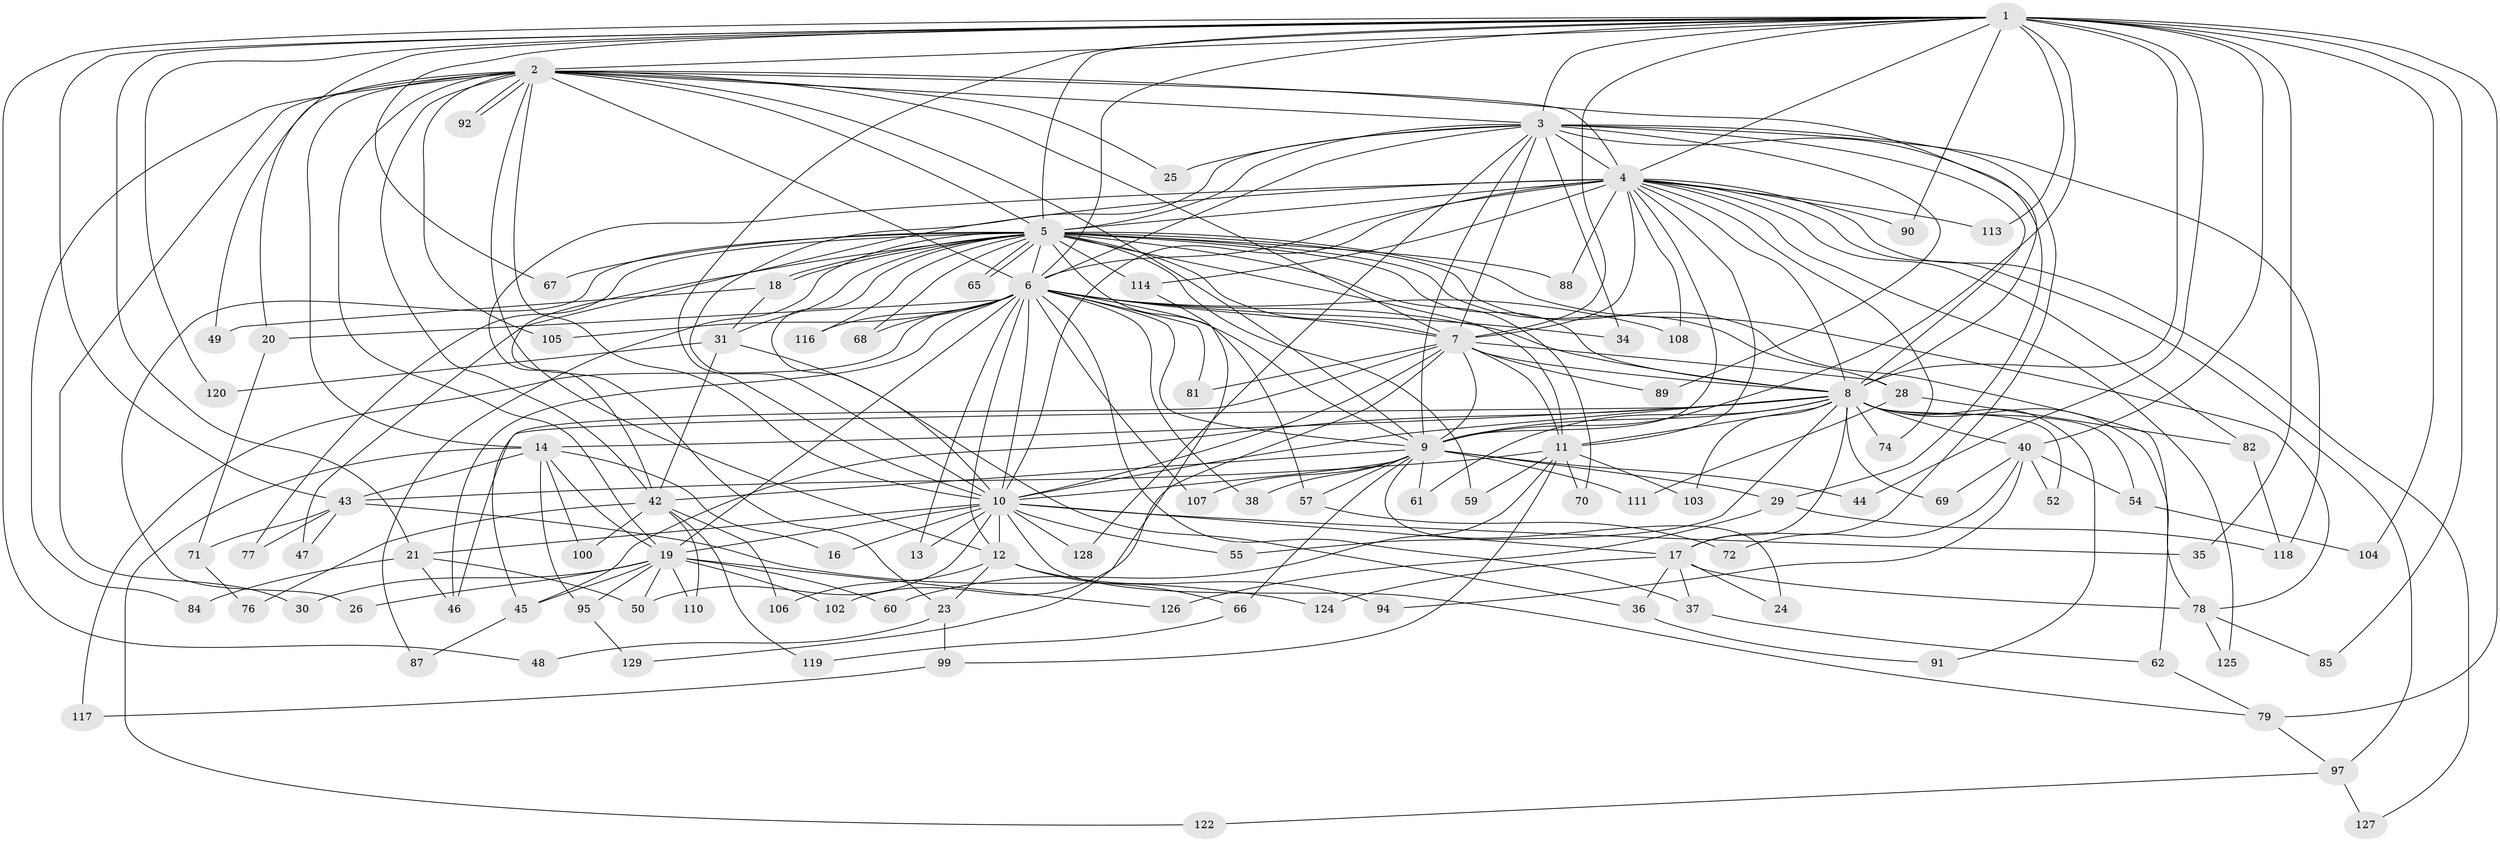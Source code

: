 // original degree distribution, {27: 0.007751937984496124, 21: 0.031007751937984496, 18: 0.007751937984496124, 25: 0.007751937984496124, 30: 0.007751937984496124, 24: 0.007751937984496124, 16: 0.007751937984496124, 6: 0.023255813953488372, 4: 0.08527131782945736, 2: 0.6046511627906976, 8: 0.023255813953488372, 5: 0.023255813953488372, 13: 0.007751937984496124, 3: 0.13178294573643412, 7: 0.023255813953488372}
// Generated by graph-tools (version 1.1) at 2025/10/02/27/25 16:10:57]
// undirected, 102 vertices, 244 edges
graph export_dot {
graph [start="1"]
  node [color=gray90,style=filled];
  1 [super="+112"];
  2 [super="+51"];
  3 [super="+109"];
  4 [super="+56"];
  5 [super="+22"];
  6 [super="+32"];
  7 [super="+115"];
  8 [super="+39"];
  9 [super="+75"];
  10 [super="+64"];
  11 [super="+33"];
  12 [super="+15"];
  13;
  14 [super="+27"];
  16;
  17 [super="+41"];
  18;
  19 [super="+93"];
  20;
  21 [super="+63"];
  23;
  24;
  25;
  26;
  28;
  29;
  30;
  31 [super="+96"];
  34;
  35;
  36;
  37;
  38;
  40 [super="+53"];
  42 [super="+58"];
  43 [super="+83"];
  44;
  45 [super="+101"];
  46;
  47;
  48;
  49;
  50 [super="+73"];
  52;
  54;
  55;
  57;
  59;
  60;
  61;
  62;
  65;
  66 [super="+98"];
  67;
  68;
  69;
  70;
  71;
  72;
  74;
  76;
  77;
  78 [super="+86"];
  79 [super="+80"];
  81;
  82 [super="+123"];
  84;
  85;
  87;
  88 [super="+121"];
  89;
  90;
  91;
  92;
  94;
  95;
  97;
  99;
  100;
  102;
  103;
  104;
  105;
  106;
  107;
  108;
  110;
  111;
  113;
  114;
  116;
  117;
  118;
  119;
  120;
  122;
  124;
  125;
  126;
  127;
  128;
  129;
  1 -- 2;
  1 -- 3 [weight=2];
  1 -- 4;
  1 -- 5;
  1 -- 6;
  1 -- 7;
  1 -- 8 [weight=2];
  1 -- 9 [weight=2];
  1 -- 10;
  1 -- 21;
  1 -- 35;
  1 -- 40 [weight=2];
  1 -- 43;
  1 -- 44;
  1 -- 48;
  1 -- 49;
  1 -- 67;
  1 -- 85;
  1 -- 90;
  1 -- 104;
  1 -- 113;
  1 -- 120;
  1 -- 79;
  2 -- 3;
  2 -- 4;
  2 -- 5;
  2 -- 6 [weight=2];
  2 -- 7;
  2 -- 8;
  2 -- 9;
  2 -- 10;
  2 -- 12;
  2 -- 14;
  2 -- 19;
  2 -- 20;
  2 -- 25;
  2 -- 30;
  2 -- 84;
  2 -- 92;
  2 -- 92;
  2 -- 105;
  2 -- 42;
  3 -- 4;
  3 -- 5;
  3 -- 6;
  3 -- 7;
  3 -- 8 [weight=2];
  3 -- 9;
  3 -- 10;
  3 -- 17;
  3 -- 25;
  3 -- 29;
  3 -- 34;
  3 -- 89;
  3 -- 118;
  3 -- 128;
  4 -- 5 [weight=2];
  4 -- 6 [weight=2];
  4 -- 7 [weight=2];
  4 -- 8;
  4 -- 9;
  4 -- 10;
  4 -- 11;
  4 -- 23;
  4 -- 42;
  4 -- 74;
  4 -- 82;
  4 -- 88;
  4 -- 90;
  4 -- 97;
  4 -- 108;
  4 -- 113;
  4 -- 114;
  4 -- 125;
  4 -- 127;
  5 -- 6;
  5 -- 7;
  5 -- 8;
  5 -- 9;
  5 -- 10;
  5 -- 11;
  5 -- 18;
  5 -- 18;
  5 -- 26;
  5 -- 28;
  5 -- 31;
  5 -- 47;
  5 -- 59;
  5 -- 62;
  5 -- 65;
  5 -- 65;
  5 -- 67;
  5 -- 68;
  5 -- 70;
  5 -- 77;
  5 -- 78;
  5 -- 88 [weight=2];
  5 -- 114;
  5 -- 116;
  5 -- 87;
  6 -- 7;
  6 -- 8;
  6 -- 9;
  6 -- 10 [weight=2];
  6 -- 13;
  6 -- 19;
  6 -- 20;
  6 -- 38;
  6 -- 46;
  6 -- 57;
  6 -- 68;
  6 -- 81;
  6 -- 107;
  6 -- 108;
  6 -- 116;
  6 -- 34;
  6 -- 117;
  6 -- 37;
  6 -- 105;
  6 -- 12;
  7 -- 8;
  7 -- 9;
  7 -- 10;
  7 -- 28;
  7 -- 81;
  7 -- 89;
  7 -- 102;
  7 -- 11;
  7 -- 45;
  8 -- 9;
  8 -- 10;
  8 -- 14;
  8 -- 17;
  8 -- 46;
  8 -- 52;
  8 -- 55;
  8 -- 61;
  8 -- 69;
  8 -- 91;
  8 -- 103;
  8 -- 74;
  8 -- 54;
  8 -- 40;
  8 -- 45;
  8 -- 11;
  8 -- 78;
  9 -- 10;
  9 -- 24;
  9 -- 29;
  9 -- 38;
  9 -- 42;
  9 -- 44;
  9 -- 57;
  9 -- 61;
  9 -- 66 [weight=2];
  9 -- 107;
  9 -- 111;
  10 -- 12;
  10 -- 13;
  10 -- 16;
  10 -- 21;
  10 -- 35;
  10 -- 50;
  10 -- 55;
  10 -- 79;
  10 -- 128;
  10 -- 19;
  10 -- 17;
  11 -- 43;
  11 -- 70;
  11 -- 99;
  11 -- 103;
  11 -- 59;
  11 -- 60;
  12 -- 23;
  12 -- 66;
  12 -- 106;
  12 -- 94;
  14 -- 16;
  14 -- 95;
  14 -- 100;
  14 -- 122;
  14 -- 19;
  14 -- 43;
  17 -- 24;
  17 -- 36;
  17 -- 37;
  17 -- 78;
  17 -- 124;
  18 -- 31;
  18 -- 49;
  19 -- 26;
  19 -- 30;
  19 -- 45;
  19 -- 60;
  19 -- 95;
  19 -- 102;
  19 -- 110;
  19 -- 126;
  19 -- 50;
  20 -- 71;
  21 -- 50;
  21 -- 84;
  21 -- 46;
  23 -- 48;
  23 -- 99;
  28 -- 82;
  28 -- 111;
  29 -- 118;
  29 -- 126;
  31 -- 36;
  31 -- 120;
  31 -- 42;
  36 -- 91;
  37 -- 62;
  40 -- 52;
  40 -- 54;
  40 -- 69;
  40 -- 72;
  40 -- 94;
  42 -- 106;
  42 -- 110;
  42 -- 119;
  42 -- 100;
  42 -- 76;
  43 -- 47;
  43 -- 71;
  43 -- 77;
  43 -- 124;
  45 -- 87;
  54 -- 104;
  57 -- 72;
  62 -- 79;
  66 -- 119;
  71 -- 76;
  78 -- 85;
  78 -- 125;
  79 -- 97;
  82 -- 118;
  95 -- 129;
  97 -- 122;
  97 -- 127;
  99 -- 117;
  114 -- 129;
}
